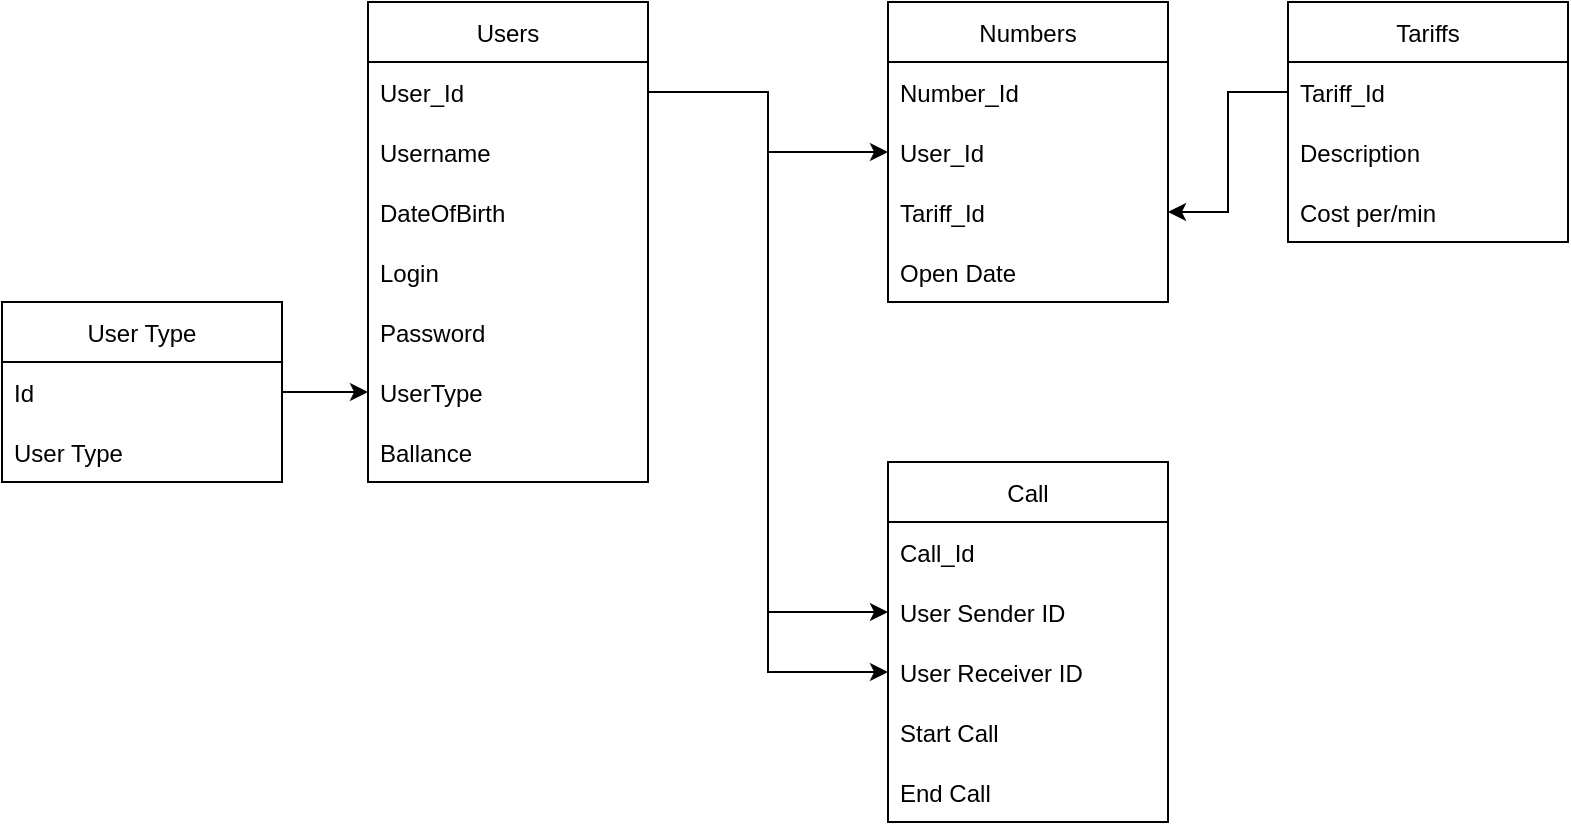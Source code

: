 <mxfile version="15.6.2" type="device"><diagram id="lBwt4s6Td-MUoh7qm5EI" name="Page-1"><mxGraphModel dx="1422" dy="737" grid="1" gridSize="10" guides="1" tooltips="1" connect="1" arrows="1" fold="1" page="1" pageScale="1" pageWidth="827" pageHeight="1169" math="0" shadow="0"><root><mxCell id="0"/><mxCell id="1" parent="0"/><mxCell id="aBa9owOYiFFOKiE6-cYK-1" value="Users" style="swimlane;fontStyle=0;childLayout=stackLayout;horizontal=1;startSize=30;horizontalStack=0;resizeParent=1;resizeParentMax=0;resizeLast=0;collapsible=1;marginBottom=0;" parent="1" vertex="1"><mxGeometry x="190" y="70" width="140" height="240" as="geometry"><mxRectangle x="170" y="340" width="70" height="30" as="alternateBounds"/></mxGeometry></mxCell><mxCell id="aBa9owOYiFFOKiE6-cYK-2" value="User_Id    " style="text;strokeColor=none;fillColor=none;align=left;verticalAlign=middle;spacingLeft=4;spacingRight=4;overflow=hidden;points=[[0,0.5],[1,0.5]];portConstraint=eastwest;rotatable=0;" parent="aBa9owOYiFFOKiE6-cYK-1" vertex="1"><mxGeometry y="30" width="140" height="30" as="geometry"/></mxCell><mxCell id="aBa9owOYiFFOKiE6-cYK-3" value="Username" style="text;strokeColor=none;fillColor=none;align=left;verticalAlign=middle;spacingLeft=4;spacingRight=4;overflow=hidden;points=[[0,0.5],[1,0.5]];portConstraint=eastwest;rotatable=0;" parent="aBa9owOYiFFOKiE6-cYK-1" vertex="1"><mxGeometry y="60" width="140" height="30" as="geometry"/></mxCell><mxCell id="aBa9owOYiFFOKiE6-cYK-4" value="DateOfBirth" style="text;strokeColor=none;fillColor=none;align=left;verticalAlign=middle;spacingLeft=4;spacingRight=4;overflow=hidden;points=[[0,0.5],[1,0.5]];portConstraint=eastwest;rotatable=0;" parent="aBa9owOYiFFOKiE6-cYK-1" vertex="1"><mxGeometry y="90" width="140" height="30" as="geometry"/></mxCell><mxCell id="aBa9owOYiFFOKiE6-cYK-5" value="Login" style="text;strokeColor=none;fillColor=none;align=left;verticalAlign=middle;spacingLeft=4;spacingRight=4;overflow=hidden;points=[[0,0.5],[1,0.5]];portConstraint=eastwest;rotatable=0;" parent="aBa9owOYiFFOKiE6-cYK-1" vertex="1"><mxGeometry y="120" width="140" height="30" as="geometry"/></mxCell><mxCell id="aBa9owOYiFFOKiE6-cYK-6" value="Password" style="text;strokeColor=none;fillColor=none;align=left;verticalAlign=middle;spacingLeft=4;spacingRight=4;overflow=hidden;points=[[0,0.5],[1,0.5]];portConstraint=eastwest;rotatable=0;" parent="aBa9owOYiFFOKiE6-cYK-1" vertex="1"><mxGeometry y="150" width="140" height="30" as="geometry"/></mxCell><mxCell id="aBa9owOYiFFOKiE6-cYK-7" value="UserType" style="text;strokeColor=none;fillColor=none;align=left;verticalAlign=middle;spacingLeft=4;spacingRight=4;overflow=hidden;points=[[0,0.5],[1,0.5]];portConstraint=eastwest;rotatable=0;" parent="aBa9owOYiFFOKiE6-cYK-1" vertex="1"><mxGeometry y="180" width="140" height="30" as="geometry"/></mxCell><mxCell id="aBa9owOYiFFOKiE6-cYK-39" value="Ballance" style="text;strokeColor=none;fillColor=none;align=left;verticalAlign=middle;spacingLeft=4;spacingRight=4;overflow=hidden;points=[[0,0.5],[1,0.5]];portConstraint=eastwest;rotatable=0;" parent="aBa9owOYiFFOKiE6-cYK-1" vertex="1"><mxGeometry y="210" width="140" height="30" as="geometry"/></mxCell><mxCell id="aBa9owOYiFFOKiE6-cYK-8" value="User Type" style="swimlane;fontStyle=0;childLayout=stackLayout;horizontal=1;startSize=30;horizontalStack=0;resizeParent=1;resizeParentMax=0;resizeLast=0;collapsible=1;marginBottom=0;" parent="1" vertex="1"><mxGeometry x="7" y="220" width="140" height="90" as="geometry"/></mxCell><mxCell id="aBa9owOYiFFOKiE6-cYK-9" value="Id" style="text;strokeColor=none;fillColor=none;align=left;verticalAlign=middle;spacingLeft=4;spacingRight=4;overflow=hidden;points=[[0,0.5],[1,0.5]];portConstraint=eastwest;rotatable=0;" parent="aBa9owOYiFFOKiE6-cYK-8" vertex="1"><mxGeometry y="30" width="140" height="30" as="geometry"/></mxCell><mxCell id="aBa9owOYiFFOKiE6-cYK-10" value="User Type" style="text;strokeColor=none;fillColor=none;align=left;verticalAlign=middle;spacingLeft=4;spacingRight=4;overflow=hidden;points=[[0,0.5],[1,0.5]];portConstraint=eastwest;rotatable=0;" parent="aBa9owOYiFFOKiE6-cYK-8" vertex="1"><mxGeometry y="60" width="140" height="30" as="geometry"/></mxCell><mxCell id="aBa9owOYiFFOKiE6-cYK-12" value="Tariffs" style="swimlane;fontStyle=0;childLayout=stackLayout;horizontal=1;startSize=30;horizontalStack=0;resizeParent=1;resizeParentMax=0;resizeLast=0;collapsible=1;marginBottom=0;" parent="1" vertex="1"><mxGeometry x="650" y="70" width="140" height="120" as="geometry"/></mxCell><mxCell id="aBa9owOYiFFOKiE6-cYK-13" value="Tariff_Id" style="text;strokeColor=none;fillColor=none;align=left;verticalAlign=middle;spacingLeft=4;spacingRight=4;overflow=hidden;points=[[0,0.5],[1,0.5]];portConstraint=eastwest;rotatable=0;" parent="aBa9owOYiFFOKiE6-cYK-12" vertex="1"><mxGeometry y="30" width="140" height="30" as="geometry"/></mxCell><mxCell id="aBa9owOYiFFOKiE6-cYK-14" value="Description" style="text;strokeColor=none;fillColor=none;align=left;verticalAlign=middle;spacingLeft=4;spacingRight=4;overflow=hidden;points=[[0,0.5],[1,0.5]];portConstraint=eastwest;rotatable=0;" parent="aBa9owOYiFFOKiE6-cYK-12" vertex="1"><mxGeometry y="60" width="140" height="30" as="geometry"/></mxCell><mxCell id="aBa9owOYiFFOKiE6-cYK-15" value="Cost per/min" style="text;strokeColor=none;fillColor=none;align=left;verticalAlign=middle;spacingLeft=4;spacingRight=4;overflow=hidden;points=[[0,0.5],[1,0.5]];portConstraint=eastwest;rotatable=0;" parent="aBa9owOYiFFOKiE6-cYK-12" vertex="1"><mxGeometry y="90" width="140" height="30" as="geometry"/></mxCell><mxCell id="aBa9owOYiFFOKiE6-cYK-16" value="Numbers" style="swimlane;fontStyle=0;childLayout=stackLayout;horizontal=1;startSize=30;horizontalStack=0;resizeParent=1;resizeParentMax=0;resizeLast=0;collapsible=1;marginBottom=0;" parent="1" vertex="1"><mxGeometry x="450" y="70" width="140" height="150" as="geometry"/></mxCell><mxCell id="aBa9owOYiFFOKiE6-cYK-17" value="Number_Id" style="text;strokeColor=none;fillColor=none;align=left;verticalAlign=middle;spacingLeft=4;spacingRight=4;overflow=hidden;points=[[0,0.5],[1,0.5]];portConstraint=eastwest;rotatable=0;" parent="aBa9owOYiFFOKiE6-cYK-16" vertex="1"><mxGeometry y="30" width="140" height="30" as="geometry"/></mxCell><mxCell id="aBa9owOYiFFOKiE6-cYK-18" value="User_Id " style="text;strokeColor=none;fillColor=none;align=left;verticalAlign=middle;spacingLeft=4;spacingRight=4;overflow=hidden;points=[[0,0.5],[1,0.5]];portConstraint=eastwest;rotatable=0;" parent="aBa9owOYiFFOKiE6-cYK-16" vertex="1"><mxGeometry y="60" width="140" height="30" as="geometry"/></mxCell><mxCell id="aBa9owOYiFFOKiE6-cYK-19" value="Tariff_Id" style="text;strokeColor=none;fillColor=none;align=left;verticalAlign=middle;spacingLeft=4;spacingRight=4;overflow=hidden;points=[[0,0.5],[1,0.5]];portConstraint=eastwest;rotatable=0;" parent="aBa9owOYiFFOKiE6-cYK-16" vertex="1"><mxGeometry y="90" width="140" height="30" as="geometry"/></mxCell><mxCell id="aBa9owOYiFFOKiE6-cYK-20" value="Open Date" style="text;strokeColor=none;fillColor=none;align=left;verticalAlign=middle;spacingLeft=4;spacingRight=4;overflow=hidden;points=[[0,0.5],[1,0.5]];portConstraint=eastwest;rotatable=0;" parent="aBa9owOYiFFOKiE6-cYK-16" vertex="1"><mxGeometry y="120" width="140" height="30" as="geometry"/></mxCell><mxCell id="aBa9owOYiFFOKiE6-cYK-28" value="Call" style="swimlane;fontStyle=0;childLayout=stackLayout;horizontal=1;startSize=30;horizontalStack=0;resizeParent=1;resizeParentMax=0;resizeLast=0;collapsible=1;marginBottom=0;" parent="1" vertex="1"><mxGeometry x="450" y="300" width="140" height="180" as="geometry"/></mxCell><mxCell id="aBa9owOYiFFOKiE6-cYK-29" value="Call_Id" style="text;strokeColor=none;fillColor=none;align=left;verticalAlign=middle;spacingLeft=4;spacingRight=4;overflow=hidden;points=[[0,0.5],[1,0.5]];portConstraint=eastwest;rotatable=0;" parent="aBa9owOYiFFOKiE6-cYK-28" vertex="1"><mxGeometry y="30" width="140" height="30" as="geometry"/></mxCell><mxCell id="aBa9owOYiFFOKiE6-cYK-30" value="User Sender ID" style="text;strokeColor=none;fillColor=none;align=left;verticalAlign=middle;spacingLeft=4;spacingRight=4;overflow=hidden;points=[[0,0.5],[1,0.5]];portConstraint=eastwest;rotatable=0;" parent="aBa9owOYiFFOKiE6-cYK-28" vertex="1"><mxGeometry y="60" width="140" height="30" as="geometry"/></mxCell><mxCell id="aBa9owOYiFFOKiE6-cYK-31" value="User Receiver ID" style="text;strokeColor=none;fillColor=none;align=left;verticalAlign=middle;spacingLeft=4;spacingRight=4;overflow=hidden;points=[[0,0.5],[1,0.5]];portConstraint=eastwest;rotatable=0;" parent="aBa9owOYiFFOKiE6-cYK-28" vertex="1"><mxGeometry y="90" width="140" height="30" as="geometry"/></mxCell><mxCell id="aBa9owOYiFFOKiE6-cYK-32" value="Start Call" style="text;strokeColor=none;fillColor=none;align=left;verticalAlign=middle;spacingLeft=4;spacingRight=4;overflow=hidden;points=[[0,0.5],[1,0.5]];portConstraint=eastwest;rotatable=0;" parent="aBa9owOYiFFOKiE6-cYK-28" vertex="1"><mxGeometry y="120" width="140" height="30" as="geometry"/></mxCell><mxCell id="0j_tqSRQsGhCiNTg1n0m-1" value="End Call" style="text;strokeColor=none;fillColor=none;align=left;verticalAlign=middle;spacingLeft=4;spacingRight=4;overflow=hidden;points=[[0,0.5],[1,0.5]];portConstraint=eastwest;rotatable=0;" vertex="1" parent="aBa9owOYiFFOKiE6-cYK-28"><mxGeometry y="150" width="140" height="30" as="geometry"/></mxCell><mxCell id="aBa9owOYiFFOKiE6-cYK-33" style="edgeStyle=orthogonalEdgeStyle;rounded=0;orthogonalLoop=1;jettySize=auto;html=1;entryX=0;entryY=0.5;entryDx=0;entryDy=0;" parent="1" source="aBa9owOYiFFOKiE6-cYK-9" target="aBa9owOYiFFOKiE6-cYK-7" edge="1"><mxGeometry relative="1" as="geometry"/></mxCell><mxCell id="aBa9owOYiFFOKiE6-cYK-34" style="edgeStyle=orthogonalEdgeStyle;rounded=0;orthogonalLoop=1;jettySize=auto;html=1;entryX=0;entryY=0.5;entryDx=0;entryDy=0;" parent="1" source="aBa9owOYiFFOKiE6-cYK-2" target="aBa9owOYiFFOKiE6-cYK-18" edge="1"><mxGeometry relative="1" as="geometry"/></mxCell><mxCell id="aBa9owOYiFFOKiE6-cYK-38" style="edgeStyle=orthogonalEdgeStyle;rounded=0;orthogonalLoop=1;jettySize=auto;html=1;entryX=1;entryY=0.5;entryDx=0;entryDy=0;" parent="1" source="aBa9owOYiFFOKiE6-cYK-13" target="aBa9owOYiFFOKiE6-cYK-19" edge="1"><mxGeometry relative="1" as="geometry"/></mxCell><mxCell id="0j_tqSRQsGhCiNTg1n0m-2" style="edgeStyle=orthogonalEdgeStyle;rounded=0;orthogonalLoop=1;jettySize=auto;html=1;entryX=0;entryY=0.5;entryDx=0;entryDy=0;" edge="1" parent="1" source="aBa9owOYiFFOKiE6-cYK-2" target="aBa9owOYiFFOKiE6-cYK-30"><mxGeometry relative="1" as="geometry"/></mxCell><mxCell id="0j_tqSRQsGhCiNTg1n0m-3" style="edgeStyle=orthogonalEdgeStyle;rounded=0;orthogonalLoop=1;jettySize=auto;html=1;entryX=0;entryY=0.5;entryDx=0;entryDy=0;" edge="1" parent="1" source="aBa9owOYiFFOKiE6-cYK-2" target="aBa9owOYiFFOKiE6-cYK-31"><mxGeometry relative="1" as="geometry"/></mxCell></root></mxGraphModel></diagram></mxfile>